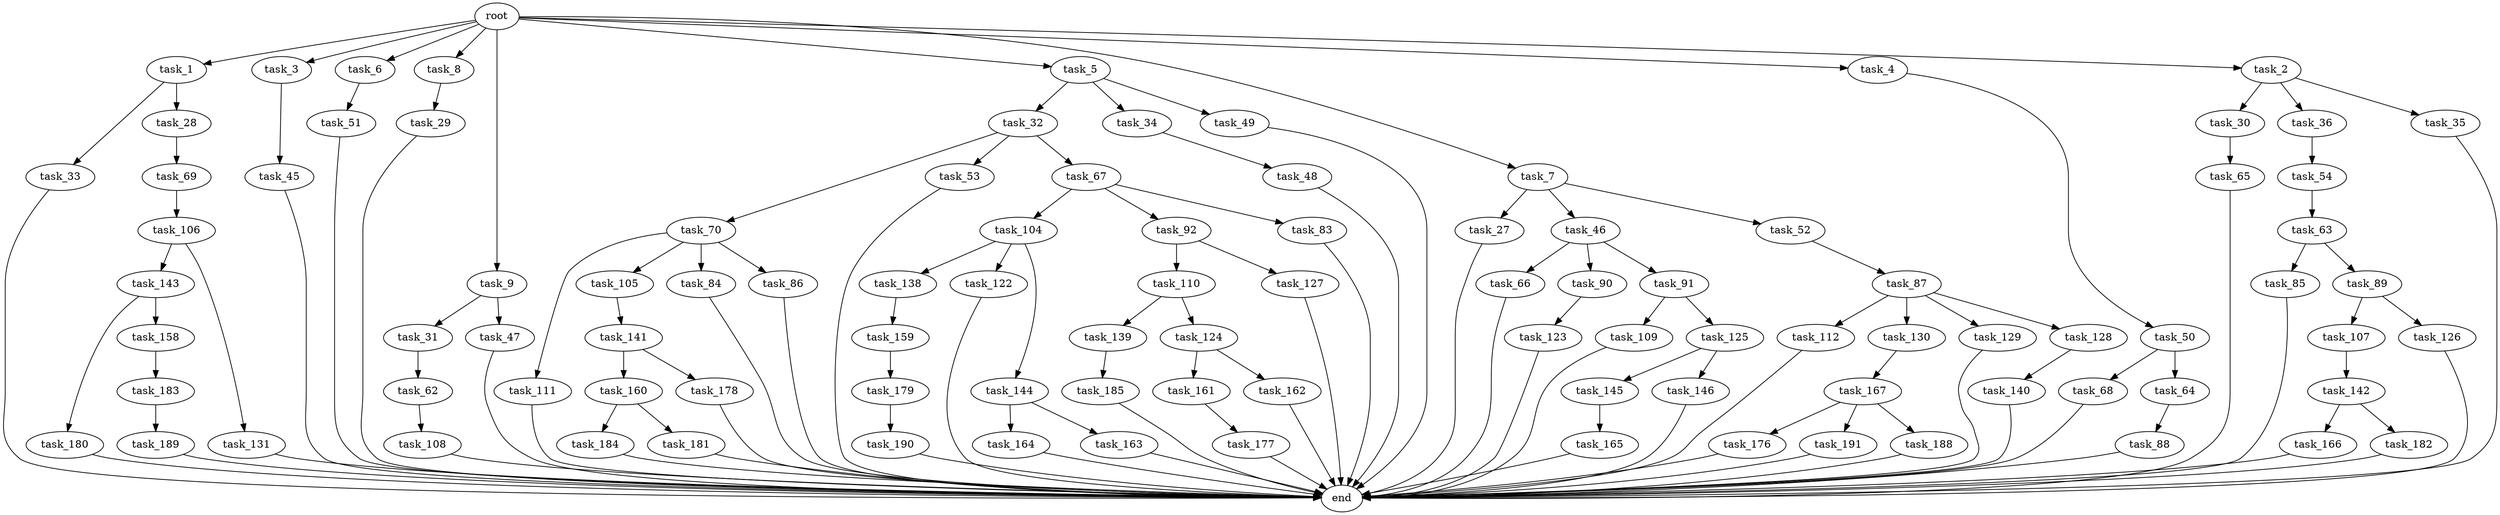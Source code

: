 digraph G {
  task_110 [size="420906795008.000000"];
  task_31 [size="77309411328.000000"];
  task_33 [size="137438953472.000000"];
  task_47 [size="77309411328.000000"];
  task_62 [size="214748364800.000000"];
  task_167 [size="214748364800.000000"];
  task_106 [size="420906795008.000000"];
  task_177 [size="34359738368.000000"];
  task_165 [size="34359738368.000000"];
  task_32 [size="695784701952.000000"];
  task_159 [size="214748364800.000000"];
  task_123 [size="309237645312.000000"];
  task_30 [size="137438953472.000000"];
  task_111 [size="309237645312.000000"];
  end [size="0.000000"];
  task_27 [size="549755813888.000000"];
  task_164 [size="858993459200.000000"];
  task_104 [size="420906795008.000000"];
  task_138 [size="309237645312.000000"];
  task_143 [size="420906795008.000000"];
  task_70 [size="695784701952.000000"];
  task_53 [size="695784701952.000000"];
  task_112 [size="77309411328.000000"];
  task_122 [size="309237645312.000000"];
  task_1 [size="1024.000000"];
  task_66 [size="420906795008.000000"];
  task_3 [size="1024.000000"];
  task_6 [size="1024.000000"];
  task_161 [size="77309411328.000000"];
  task_36 [size="137438953472.000000"];
  task_85 [size="420906795008.000000"];
  task_160 [size="34359738368.000000"];
  task_48 [size="309237645312.000000"];
  task_131 [size="420906795008.000000"];
  task_8 [size="1024.000000"];
  task_141 [size="420906795008.000000"];
  task_145 [size="420906795008.000000"];
  task_166 [size="549755813888.000000"];
  task_183 [size="137438953472.000000"];
  task_87 [size="34359738368.000000"];
  task_162 [size="77309411328.000000"];
  task_146 [size="420906795008.000000"];
  task_34 [size="695784701952.000000"];
  task_51 [size="420906795008.000000"];
  task_9 [size="1024.000000"];
  task_68 [size="420906795008.000000"];
  task_105 [size="309237645312.000000"];
  task_67 [size="695784701952.000000"];
  task_29 [size="137438953472.000000"];
  task_182 [size="549755813888.000000"];
  task_176 [size="214748364800.000000"];
  task_179 [size="420906795008.000000"];
  task_139 [size="34359738368.000000"];
  task_109 [size="214748364800.000000"];
  task_64 [size="420906795008.000000"];
  task_35 [size="137438953472.000000"];
  task_144 [size="309237645312.000000"];
  task_191 [size="214748364800.000000"];
  task_180 [size="309237645312.000000"];
  task_108 [size="214748364800.000000"];
  task_130 [size="77309411328.000000"];
  task_69 [size="309237645312.000000"];
  task_46 [size="549755813888.000000"];
  task_90 [size="420906795008.000000"];
  task_28 [size="137438953472.000000"];
  task_91 [size="420906795008.000000"];
  task_125 [size="214748364800.000000"];
  task_189 [size="34359738368.000000"];
  task_129 [size="77309411328.000000"];
  task_5 [size="1024.000000"];
  task_158 [size="309237645312.000000"];
  task_142 [size="309237645312.000000"];
  task_107 [size="34359738368.000000"];
  task_84 [size="309237645312.000000"];
  task_88 [size="34359738368.000000"];
  task_184 [size="858993459200.000000"];
  task_126 [size="34359738368.000000"];
  task_7 [size="1024.000000"];
  task_45 [size="549755813888.000000"];
  task_50 [size="77309411328.000000"];
  task_128 [size="77309411328.000000"];
  root [size="0.000000"];
  task_49 [size="695784701952.000000"];
  task_127 [size="420906795008.000000"];
  task_124 [size="34359738368.000000"];
  task_92 [size="420906795008.000000"];
  task_163 [size="858993459200.000000"];
  task_89 [size="420906795008.000000"];
  task_181 [size="858993459200.000000"];
  task_52 [size="549755813888.000000"];
  task_140 [size="420906795008.000000"];
  task_4 [size="1024.000000"];
  task_83 [size="420906795008.000000"];
  task_63 [size="549755813888.000000"];
  task_190 [size="214748364800.000000"];
  task_185 [size="549755813888.000000"];
  task_86 [size="309237645312.000000"];
  task_2 [size="1024.000000"];
  task_188 [size="214748364800.000000"];
  task_178 [size="34359738368.000000"];
  task_54 [size="695784701952.000000"];
  task_65 [size="77309411328.000000"];

  task_110 -> task_124 [size="33554432.000000"];
  task_110 -> task_139 [size="33554432.000000"];
  task_31 -> task_62 [size="209715200.000000"];
  task_33 -> end [size="1.000000"];
  task_47 -> end [size="1.000000"];
  task_62 -> task_108 [size="209715200.000000"];
  task_167 -> task_176 [size="209715200.000000"];
  task_167 -> task_188 [size="209715200.000000"];
  task_167 -> task_191 [size="209715200.000000"];
  task_106 -> task_131 [size="411041792.000000"];
  task_106 -> task_143 [size="411041792.000000"];
  task_177 -> end [size="1.000000"];
  task_165 -> end [size="1.000000"];
  task_32 -> task_67 [size="679477248.000000"];
  task_32 -> task_53 [size="679477248.000000"];
  task_32 -> task_70 [size="679477248.000000"];
  task_159 -> task_179 [size="411041792.000000"];
  task_123 -> end [size="1.000000"];
  task_30 -> task_65 [size="75497472.000000"];
  task_111 -> end [size="1.000000"];
  task_27 -> end [size="1.000000"];
  task_164 -> end [size="1.000000"];
  task_104 -> task_138 [size="301989888.000000"];
  task_104 -> task_122 [size="301989888.000000"];
  task_104 -> task_144 [size="301989888.000000"];
  task_138 -> task_159 [size="209715200.000000"];
  task_143 -> task_180 [size="301989888.000000"];
  task_143 -> task_158 [size="301989888.000000"];
  task_70 -> task_111 [size="301989888.000000"];
  task_70 -> task_84 [size="301989888.000000"];
  task_70 -> task_105 [size="301989888.000000"];
  task_70 -> task_86 [size="301989888.000000"];
  task_53 -> end [size="1.000000"];
  task_112 -> end [size="1.000000"];
  task_122 -> end [size="1.000000"];
  task_1 -> task_33 [size="134217728.000000"];
  task_1 -> task_28 [size="134217728.000000"];
  task_66 -> end [size="1.000000"];
  task_3 -> task_45 [size="536870912.000000"];
  task_6 -> task_51 [size="411041792.000000"];
  task_161 -> task_177 [size="33554432.000000"];
  task_36 -> task_54 [size="679477248.000000"];
  task_85 -> end [size="1.000000"];
  task_160 -> task_184 [size="838860800.000000"];
  task_160 -> task_181 [size="838860800.000000"];
  task_48 -> end [size="1.000000"];
  task_131 -> end [size="1.000000"];
  task_8 -> task_29 [size="134217728.000000"];
  task_141 -> task_178 [size="33554432.000000"];
  task_141 -> task_160 [size="33554432.000000"];
  task_145 -> task_165 [size="33554432.000000"];
  task_166 -> end [size="1.000000"];
  task_183 -> task_189 [size="33554432.000000"];
  task_87 -> task_130 [size="75497472.000000"];
  task_87 -> task_129 [size="75497472.000000"];
  task_87 -> task_128 [size="75497472.000000"];
  task_87 -> task_112 [size="75497472.000000"];
  task_162 -> end [size="1.000000"];
  task_146 -> end [size="1.000000"];
  task_34 -> task_48 [size="301989888.000000"];
  task_51 -> end [size="1.000000"];
  task_9 -> task_31 [size="75497472.000000"];
  task_9 -> task_47 [size="75497472.000000"];
  task_68 -> end [size="1.000000"];
  task_105 -> task_141 [size="411041792.000000"];
  task_67 -> task_83 [size="411041792.000000"];
  task_67 -> task_92 [size="411041792.000000"];
  task_67 -> task_104 [size="411041792.000000"];
  task_29 -> end [size="1.000000"];
  task_182 -> end [size="1.000000"];
  task_176 -> end [size="1.000000"];
  task_179 -> task_190 [size="209715200.000000"];
  task_139 -> task_185 [size="536870912.000000"];
  task_109 -> end [size="1.000000"];
  task_64 -> task_88 [size="33554432.000000"];
  task_35 -> end [size="1.000000"];
  task_144 -> task_163 [size="838860800.000000"];
  task_144 -> task_164 [size="838860800.000000"];
  task_191 -> end [size="1.000000"];
  task_180 -> end [size="1.000000"];
  task_108 -> end [size="1.000000"];
  task_130 -> task_167 [size="209715200.000000"];
  task_69 -> task_106 [size="411041792.000000"];
  task_46 -> task_90 [size="411041792.000000"];
  task_46 -> task_66 [size="411041792.000000"];
  task_46 -> task_91 [size="411041792.000000"];
  task_90 -> task_123 [size="301989888.000000"];
  task_28 -> task_69 [size="301989888.000000"];
  task_91 -> task_109 [size="209715200.000000"];
  task_91 -> task_125 [size="209715200.000000"];
  task_125 -> task_145 [size="411041792.000000"];
  task_125 -> task_146 [size="411041792.000000"];
  task_189 -> end [size="1.000000"];
  task_129 -> end [size="1.000000"];
  task_5 -> task_34 [size="679477248.000000"];
  task_5 -> task_32 [size="679477248.000000"];
  task_5 -> task_49 [size="679477248.000000"];
  task_158 -> task_183 [size="134217728.000000"];
  task_142 -> task_182 [size="536870912.000000"];
  task_142 -> task_166 [size="536870912.000000"];
  task_107 -> task_142 [size="301989888.000000"];
  task_84 -> end [size="1.000000"];
  task_88 -> end [size="1.000000"];
  task_184 -> end [size="1.000000"];
  task_126 -> end [size="1.000000"];
  task_7 -> task_27 [size="536870912.000000"];
  task_7 -> task_46 [size="536870912.000000"];
  task_7 -> task_52 [size="536870912.000000"];
  task_45 -> end [size="1.000000"];
  task_50 -> task_64 [size="411041792.000000"];
  task_50 -> task_68 [size="411041792.000000"];
  task_128 -> task_140 [size="411041792.000000"];
  root -> task_9 [size="1.000000"];
  root -> task_5 [size="1.000000"];
  root -> task_7 [size="1.000000"];
  root -> task_2 [size="1.000000"];
  root -> task_1 [size="1.000000"];
  root -> task_8 [size="1.000000"];
  root -> task_4 [size="1.000000"];
  root -> task_3 [size="1.000000"];
  root -> task_6 [size="1.000000"];
  task_49 -> end [size="1.000000"];
  task_127 -> end [size="1.000000"];
  task_124 -> task_161 [size="75497472.000000"];
  task_124 -> task_162 [size="75497472.000000"];
  task_92 -> task_110 [size="411041792.000000"];
  task_92 -> task_127 [size="411041792.000000"];
  task_163 -> end [size="1.000000"];
  task_89 -> task_126 [size="33554432.000000"];
  task_89 -> task_107 [size="33554432.000000"];
  task_181 -> end [size="1.000000"];
  task_52 -> task_87 [size="33554432.000000"];
  task_140 -> end [size="1.000000"];
  task_4 -> task_50 [size="75497472.000000"];
  task_83 -> end [size="1.000000"];
  task_63 -> task_85 [size="411041792.000000"];
  task_63 -> task_89 [size="411041792.000000"];
  task_190 -> end [size="1.000000"];
  task_185 -> end [size="1.000000"];
  task_86 -> end [size="1.000000"];
  task_2 -> task_30 [size="134217728.000000"];
  task_2 -> task_36 [size="134217728.000000"];
  task_2 -> task_35 [size="134217728.000000"];
  task_188 -> end [size="1.000000"];
  task_178 -> end [size="1.000000"];
  task_54 -> task_63 [size="536870912.000000"];
  task_65 -> end [size="1.000000"];
}
